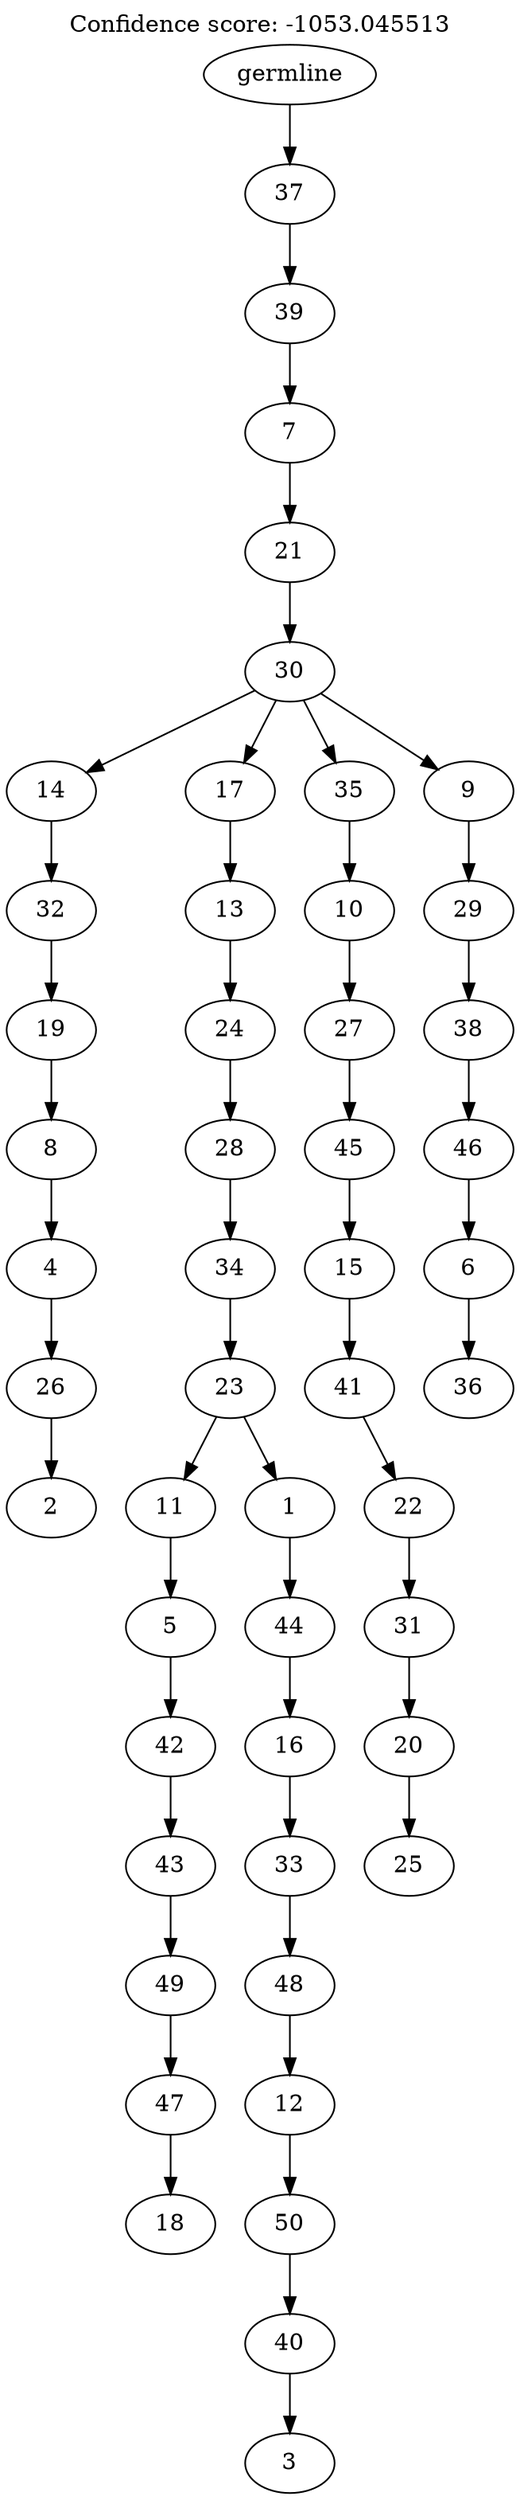 digraph g {
	"49" -> "50";
	"50" [label="2"];
	"48" -> "49";
	"49" [label="26"];
	"47" -> "48";
	"48" [label="4"];
	"46" -> "47";
	"47" [label="8"];
	"45" -> "46";
	"46" [label="19"];
	"44" -> "45";
	"45" [label="32"];
	"42" -> "43";
	"43" [label="18"];
	"41" -> "42";
	"42" [label="47"];
	"40" -> "41";
	"41" [label="49"];
	"39" -> "40";
	"40" [label="43"];
	"38" -> "39";
	"39" [label="42"];
	"37" -> "38";
	"38" [label="5"];
	"35" -> "36";
	"36" [label="3"];
	"34" -> "35";
	"35" [label="40"];
	"33" -> "34";
	"34" [label="50"];
	"32" -> "33";
	"33" [label="12"];
	"31" -> "32";
	"32" [label="48"];
	"30" -> "31";
	"31" [label="33"];
	"29" -> "30";
	"30" [label="16"];
	"28" -> "29";
	"29" [label="44"];
	"27" -> "28";
	"28" [label="1"];
	"27" -> "37";
	"37" [label="11"];
	"26" -> "27";
	"27" [label="23"];
	"25" -> "26";
	"26" [label="34"];
	"24" -> "25";
	"25" [label="28"];
	"23" -> "24";
	"24" [label="24"];
	"22" -> "23";
	"23" [label="13"];
	"20" -> "21";
	"21" [label="25"];
	"19" -> "20";
	"20" [label="20"];
	"18" -> "19";
	"19" [label="31"];
	"17" -> "18";
	"18" [label="22"];
	"16" -> "17";
	"17" [label="41"];
	"15" -> "16";
	"16" [label="15"];
	"14" -> "15";
	"15" [label="45"];
	"13" -> "14";
	"14" [label="27"];
	"12" -> "13";
	"13" [label="10"];
	"10" -> "11";
	"11" [label="36"];
	"9" -> "10";
	"10" [label="6"];
	"8" -> "9";
	"9" [label="46"];
	"7" -> "8";
	"8" [label="38"];
	"6" -> "7";
	"7" [label="29"];
	"5" -> "6";
	"6" [label="9"];
	"5" -> "12";
	"12" [label="35"];
	"5" -> "22";
	"22" [label="17"];
	"5" -> "44";
	"44" [label="14"];
	"4" -> "5";
	"5" [label="30"];
	"3" -> "4";
	"4" [label="21"];
	"2" -> "3";
	"3" [label="7"];
	"1" -> "2";
	"2" [label="39"];
	"0" -> "1";
	"1" [label="37"];
	"0" [label="germline"];
	labelloc="t";
	label="Confidence score: -1053.045513";
}

